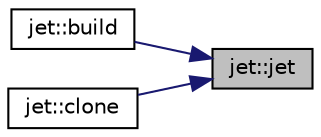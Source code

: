 digraph "jet::jet"
{
 // INTERACTIVE_SVG=YES
 // LATEX_PDF_SIZE
  edge [fontname="Helvetica",fontsize="10",labelfontname="Helvetica",labelfontsize="10"];
  node [fontname="Helvetica",fontsize="10",shape=record];
  rankdir="RL";
  Node1 [label="jet::jet",height=0.2,width=0.4,color="black", fillcolor="grey75", style="filled", fontcolor="black",tooltip=" "];
  Node1 -> Node2 [dir="back",color="midnightblue",fontsize="10",style="solid",fontname="Helvetica"];
  Node2 [label="jet::build",height=0.2,width=0.4,color="black", fillcolor="white", style="filled",URL="$classjet.html#ad202deb7d9e738435479b50f9603f028",tooltip=" "];
  Node1 -> Node3 [dir="back",color="midnightblue",fontsize="10",style="solid",fontname="Helvetica"];
  Node3 [label="jet::clone",height=0.2,width=0.4,color="black", fillcolor="white", style="filled",URL="$classjet.html#a9b32b4a83c16ee51db8745e30ab1b31d",tooltip=" "];
}
